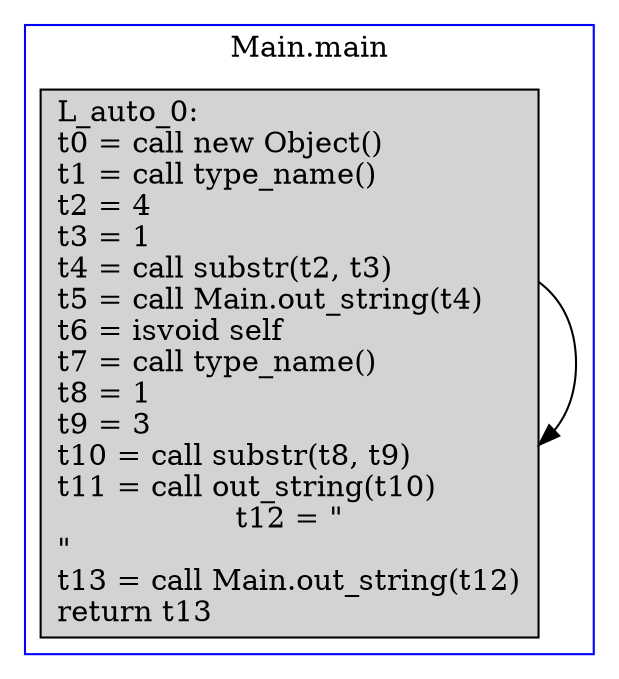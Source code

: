 digraph CFG {
    node [shape=box, style=filled, fillcolor=lightgrey];
    subgraph "cluster_Main_main" {
        label="Main.main";
        color=blue;
    node0 [label="L_auto_0:\lt0 = call new Object()\lt1 = call type_name()\lt2 = 4\lt3 = 1\lt4 = call substr(t2, t3)\lt5 = call Main.out_string(t4)\lt6 = isvoid self\lt7 = call type_name()\lt8 = 1\lt9 = 3\lt10 = call substr(t8, t9)\lt11 = call out_string(t10)\lt12 = \"\n\"\lt13 = call Main.out_string(t12)\lreturn t13\l"];
    node0 -> node0;
    }
}

